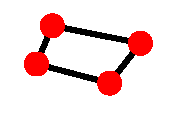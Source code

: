 defaultpen(2.5);

path p=W--NW--ENE--0.5*SE--cycle;
draw(p);
dot(p,red+linewidth(12));

shipout(pad(64,64));
